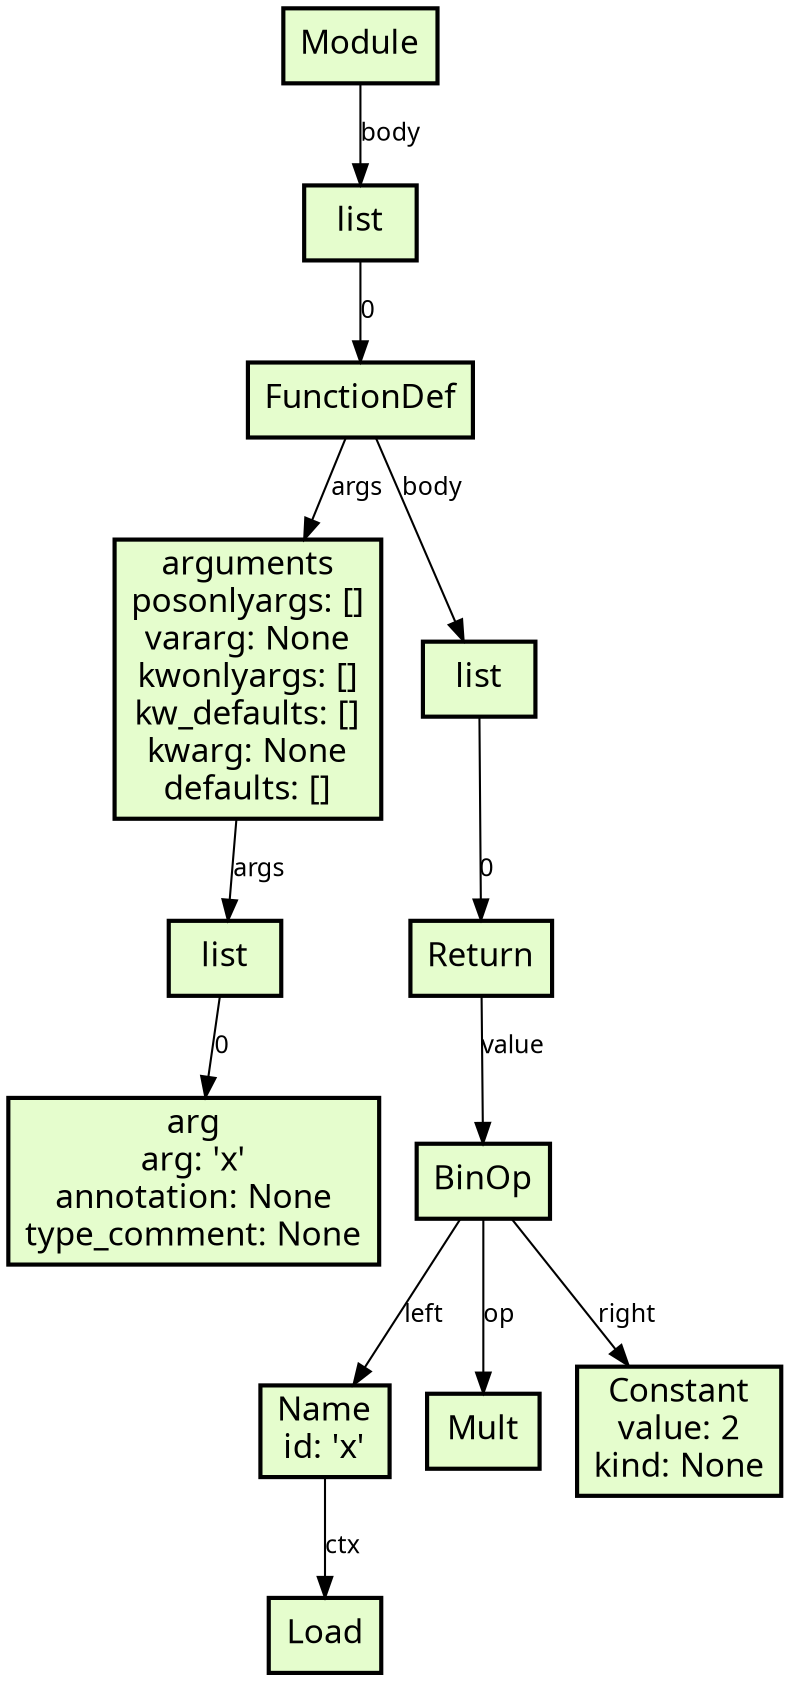 digraph G {
	node [fontname = "Fira Code" fontsize = 16
	style = filled fillcolor = "#E5FDCD" penwidth = 2]
	edge [fontname = "Fira Code" fontsize = 12]
	0 [label="Module" shape=box]
	1 [label="list" shape=box]
	2 [label="FunctionDef" shape=box]
	3 [label="arguments\nposonlyargs: []\nvararg: None\nkwonlyargs: []\nkw_defaults: []\nkwarg: None\ndefaults: []" shape=box]
	4 [label="list" shape=box]
	5 [label="arg\narg: 'x'\nannotation: None\ntype_comment: None" shape=box]
	6 [label="list" shape=box]
	7 [label="Return" shape=box]
	8 [label="BinOp" shape=box]
	9 [label="Name\nid: 'x'" shape=box]
	10 [label="Load\n" shape=box]
	11 [label="Mult" shape=box]
	12 [label="Constant\nvalue: 2\nkind: None" shape=box]
	0 -> 1 [label="body"]
	1 -> 2 [label="0"]
	2 -> 3 [label="args"]
	2 -> 6 [label="body"]
	3 -> 4 [label="args"]
	4 -> 5 [label="0"]
	6 -> 7 [label="0"]
	7 -> 8 [label="value"]
	8 -> 9 [label="left"]
	8 -> 11 [label="op"]
	8 -> 12 [label="right"]
	9 -> 10 [label="ctx"]
}
